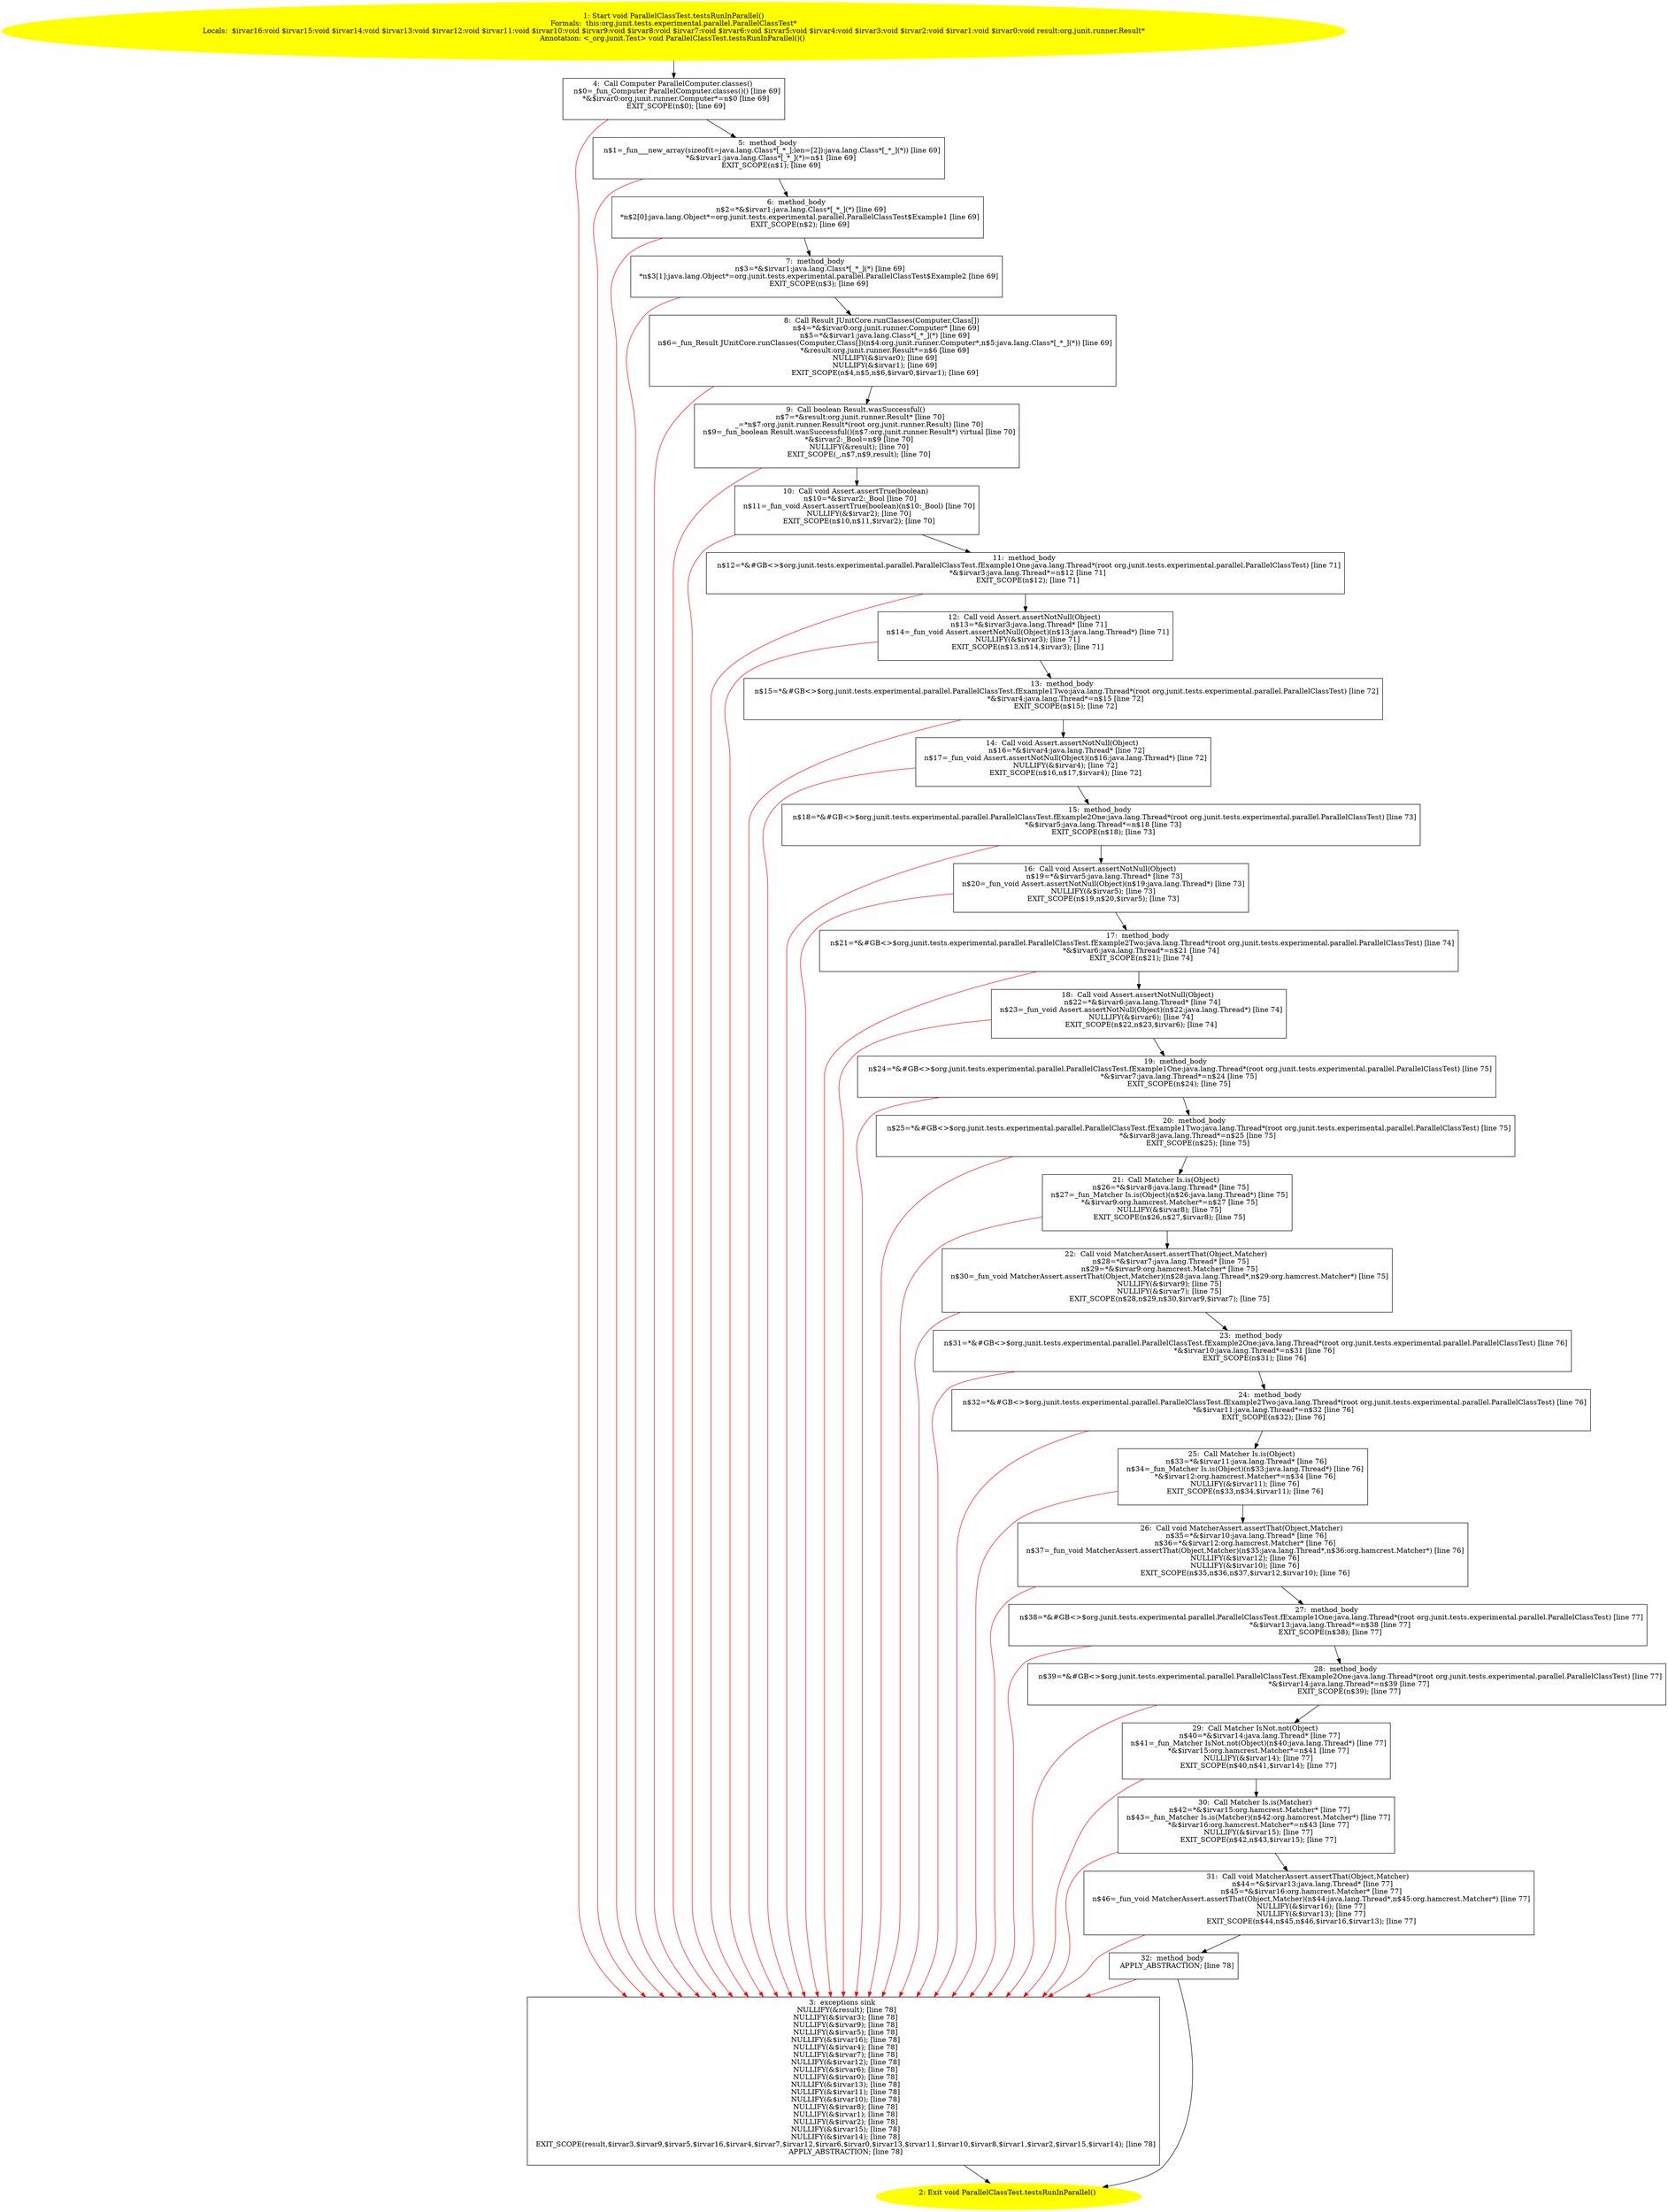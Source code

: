 /* @generated */
digraph cfg {
"org.junit.tests.experimental.parallel.ParallelClassTest.testsRunInParallel():void.34040935887ca041732b80ee41cfc1ca_1" [label="1: Start void ParallelClassTest.testsRunInParallel()\nFormals:  this:org.junit.tests.experimental.parallel.ParallelClassTest*\nLocals:  $irvar16:void $irvar15:void $irvar14:void $irvar13:void $irvar12:void $irvar11:void $irvar10:void $irvar9:void $irvar8:void $irvar7:void $irvar6:void $irvar5:void $irvar4:void $irvar3:void $irvar2:void $irvar1:void $irvar0:void result:org.junit.runner.Result*\nAnnotation: <_org.junit.Test> void ParallelClassTest.testsRunInParallel()() \n  " color=yellow style=filled]
	

	 "org.junit.tests.experimental.parallel.ParallelClassTest.testsRunInParallel():void.34040935887ca041732b80ee41cfc1ca_1" -> "org.junit.tests.experimental.parallel.ParallelClassTest.testsRunInParallel():void.34040935887ca041732b80ee41cfc1ca_4" ;
"org.junit.tests.experimental.parallel.ParallelClassTest.testsRunInParallel():void.34040935887ca041732b80ee41cfc1ca_2" [label="2: Exit void ParallelClassTest.testsRunInParallel() \n  " color=yellow style=filled]
	

"org.junit.tests.experimental.parallel.ParallelClassTest.testsRunInParallel():void.34040935887ca041732b80ee41cfc1ca_3" [label="3:  exceptions sink \n   NULLIFY(&result); [line 78]\n  NULLIFY(&$irvar3); [line 78]\n  NULLIFY(&$irvar9); [line 78]\n  NULLIFY(&$irvar5); [line 78]\n  NULLIFY(&$irvar16); [line 78]\n  NULLIFY(&$irvar4); [line 78]\n  NULLIFY(&$irvar7); [line 78]\n  NULLIFY(&$irvar12); [line 78]\n  NULLIFY(&$irvar6); [line 78]\n  NULLIFY(&$irvar0); [line 78]\n  NULLIFY(&$irvar13); [line 78]\n  NULLIFY(&$irvar11); [line 78]\n  NULLIFY(&$irvar10); [line 78]\n  NULLIFY(&$irvar8); [line 78]\n  NULLIFY(&$irvar1); [line 78]\n  NULLIFY(&$irvar2); [line 78]\n  NULLIFY(&$irvar15); [line 78]\n  NULLIFY(&$irvar14); [line 78]\n  EXIT_SCOPE(result,$irvar3,$irvar9,$irvar5,$irvar16,$irvar4,$irvar7,$irvar12,$irvar6,$irvar0,$irvar13,$irvar11,$irvar10,$irvar8,$irvar1,$irvar2,$irvar15,$irvar14); [line 78]\n  APPLY_ABSTRACTION; [line 78]\n " shape="box"]
	

	 "org.junit.tests.experimental.parallel.ParallelClassTest.testsRunInParallel():void.34040935887ca041732b80ee41cfc1ca_3" -> "org.junit.tests.experimental.parallel.ParallelClassTest.testsRunInParallel():void.34040935887ca041732b80ee41cfc1ca_2" ;
"org.junit.tests.experimental.parallel.ParallelClassTest.testsRunInParallel():void.34040935887ca041732b80ee41cfc1ca_4" [label="4:  Call Computer ParallelComputer.classes() \n   n$0=_fun_Computer ParallelComputer.classes()() [line 69]\n  *&$irvar0:org.junit.runner.Computer*=n$0 [line 69]\n  EXIT_SCOPE(n$0); [line 69]\n " shape="box"]
	

	 "org.junit.tests.experimental.parallel.ParallelClassTest.testsRunInParallel():void.34040935887ca041732b80ee41cfc1ca_4" -> "org.junit.tests.experimental.parallel.ParallelClassTest.testsRunInParallel():void.34040935887ca041732b80ee41cfc1ca_5" ;
	 "org.junit.tests.experimental.parallel.ParallelClassTest.testsRunInParallel():void.34040935887ca041732b80ee41cfc1ca_4" -> "org.junit.tests.experimental.parallel.ParallelClassTest.testsRunInParallel():void.34040935887ca041732b80ee41cfc1ca_3" [color="red" ];
"org.junit.tests.experimental.parallel.ParallelClassTest.testsRunInParallel():void.34040935887ca041732b80ee41cfc1ca_5" [label="5:  method_body \n   n$1=_fun___new_array(sizeof(t=java.lang.Class*[_*_];len=[2]):java.lang.Class*[_*_](*)) [line 69]\n  *&$irvar1:java.lang.Class*[_*_](*)=n$1 [line 69]\n  EXIT_SCOPE(n$1); [line 69]\n " shape="box"]
	

	 "org.junit.tests.experimental.parallel.ParallelClassTest.testsRunInParallel():void.34040935887ca041732b80ee41cfc1ca_5" -> "org.junit.tests.experimental.parallel.ParallelClassTest.testsRunInParallel():void.34040935887ca041732b80ee41cfc1ca_6" ;
	 "org.junit.tests.experimental.parallel.ParallelClassTest.testsRunInParallel():void.34040935887ca041732b80ee41cfc1ca_5" -> "org.junit.tests.experimental.parallel.ParallelClassTest.testsRunInParallel():void.34040935887ca041732b80ee41cfc1ca_3" [color="red" ];
"org.junit.tests.experimental.parallel.ParallelClassTest.testsRunInParallel():void.34040935887ca041732b80ee41cfc1ca_6" [label="6:  method_body \n   n$2=*&$irvar1:java.lang.Class*[_*_](*) [line 69]\n  *n$2[0]:java.lang.Object*=org.junit.tests.experimental.parallel.ParallelClassTest$Example1 [line 69]\n  EXIT_SCOPE(n$2); [line 69]\n " shape="box"]
	

	 "org.junit.tests.experimental.parallel.ParallelClassTest.testsRunInParallel():void.34040935887ca041732b80ee41cfc1ca_6" -> "org.junit.tests.experimental.parallel.ParallelClassTest.testsRunInParallel():void.34040935887ca041732b80ee41cfc1ca_7" ;
	 "org.junit.tests.experimental.parallel.ParallelClassTest.testsRunInParallel():void.34040935887ca041732b80ee41cfc1ca_6" -> "org.junit.tests.experimental.parallel.ParallelClassTest.testsRunInParallel():void.34040935887ca041732b80ee41cfc1ca_3" [color="red" ];
"org.junit.tests.experimental.parallel.ParallelClassTest.testsRunInParallel():void.34040935887ca041732b80ee41cfc1ca_7" [label="7:  method_body \n   n$3=*&$irvar1:java.lang.Class*[_*_](*) [line 69]\n  *n$3[1]:java.lang.Object*=org.junit.tests.experimental.parallel.ParallelClassTest$Example2 [line 69]\n  EXIT_SCOPE(n$3); [line 69]\n " shape="box"]
	

	 "org.junit.tests.experimental.parallel.ParallelClassTest.testsRunInParallel():void.34040935887ca041732b80ee41cfc1ca_7" -> "org.junit.tests.experimental.parallel.ParallelClassTest.testsRunInParallel():void.34040935887ca041732b80ee41cfc1ca_8" ;
	 "org.junit.tests.experimental.parallel.ParallelClassTest.testsRunInParallel():void.34040935887ca041732b80ee41cfc1ca_7" -> "org.junit.tests.experimental.parallel.ParallelClassTest.testsRunInParallel():void.34040935887ca041732b80ee41cfc1ca_3" [color="red" ];
"org.junit.tests.experimental.parallel.ParallelClassTest.testsRunInParallel():void.34040935887ca041732b80ee41cfc1ca_8" [label="8:  Call Result JUnitCore.runClasses(Computer,Class[]) \n   n$4=*&$irvar0:org.junit.runner.Computer* [line 69]\n  n$5=*&$irvar1:java.lang.Class*[_*_](*) [line 69]\n  n$6=_fun_Result JUnitCore.runClasses(Computer,Class[])(n$4:org.junit.runner.Computer*,n$5:java.lang.Class*[_*_](*)) [line 69]\n  *&result:org.junit.runner.Result*=n$6 [line 69]\n  NULLIFY(&$irvar0); [line 69]\n  NULLIFY(&$irvar1); [line 69]\n  EXIT_SCOPE(n$4,n$5,n$6,$irvar0,$irvar1); [line 69]\n " shape="box"]
	

	 "org.junit.tests.experimental.parallel.ParallelClassTest.testsRunInParallel():void.34040935887ca041732b80ee41cfc1ca_8" -> "org.junit.tests.experimental.parallel.ParallelClassTest.testsRunInParallel():void.34040935887ca041732b80ee41cfc1ca_9" ;
	 "org.junit.tests.experimental.parallel.ParallelClassTest.testsRunInParallel():void.34040935887ca041732b80ee41cfc1ca_8" -> "org.junit.tests.experimental.parallel.ParallelClassTest.testsRunInParallel():void.34040935887ca041732b80ee41cfc1ca_3" [color="red" ];
"org.junit.tests.experimental.parallel.ParallelClassTest.testsRunInParallel():void.34040935887ca041732b80ee41cfc1ca_9" [label="9:  Call boolean Result.wasSuccessful() \n   n$7=*&result:org.junit.runner.Result* [line 70]\n  _=*n$7:org.junit.runner.Result*(root org.junit.runner.Result) [line 70]\n  n$9=_fun_boolean Result.wasSuccessful()(n$7:org.junit.runner.Result*) virtual [line 70]\n  *&$irvar2:_Bool=n$9 [line 70]\n  NULLIFY(&result); [line 70]\n  EXIT_SCOPE(_,n$7,n$9,result); [line 70]\n " shape="box"]
	

	 "org.junit.tests.experimental.parallel.ParallelClassTest.testsRunInParallel():void.34040935887ca041732b80ee41cfc1ca_9" -> "org.junit.tests.experimental.parallel.ParallelClassTest.testsRunInParallel():void.34040935887ca041732b80ee41cfc1ca_10" ;
	 "org.junit.tests.experimental.parallel.ParallelClassTest.testsRunInParallel():void.34040935887ca041732b80ee41cfc1ca_9" -> "org.junit.tests.experimental.parallel.ParallelClassTest.testsRunInParallel():void.34040935887ca041732b80ee41cfc1ca_3" [color="red" ];
"org.junit.tests.experimental.parallel.ParallelClassTest.testsRunInParallel():void.34040935887ca041732b80ee41cfc1ca_10" [label="10:  Call void Assert.assertTrue(boolean) \n   n$10=*&$irvar2:_Bool [line 70]\n  n$11=_fun_void Assert.assertTrue(boolean)(n$10:_Bool) [line 70]\n  NULLIFY(&$irvar2); [line 70]\n  EXIT_SCOPE(n$10,n$11,$irvar2); [line 70]\n " shape="box"]
	

	 "org.junit.tests.experimental.parallel.ParallelClassTest.testsRunInParallel():void.34040935887ca041732b80ee41cfc1ca_10" -> "org.junit.tests.experimental.parallel.ParallelClassTest.testsRunInParallel():void.34040935887ca041732b80ee41cfc1ca_11" ;
	 "org.junit.tests.experimental.parallel.ParallelClassTest.testsRunInParallel():void.34040935887ca041732b80ee41cfc1ca_10" -> "org.junit.tests.experimental.parallel.ParallelClassTest.testsRunInParallel():void.34040935887ca041732b80ee41cfc1ca_3" [color="red" ];
"org.junit.tests.experimental.parallel.ParallelClassTest.testsRunInParallel():void.34040935887ca041732b80ee41cfc1ca_11" [label="11:  method_body \n   n$12=*&#GB<>$org.junit.tests.experimental.parallel.ParallelClassTest.fExample1One:java.lang.Thread*(root org.junit.tests.experimental.parallel.ParallelClassTest) [line 71]\n  *&$irvar3:java.lang.Thread*=n$12 [line 71]\n  EXIT_SCOPE(n$12); [line 71]\n " shape="box"]
	

	 "org.junit.tests.experimental.parallel.ParallelClassTest.testsRunInParallel():void.34040935887ca041732b80ee41cfc1ca_11" -> "org.junit.tests.experimental.parallel.ParallelClassTest.testsRunInParallel():void.34040935887ca041732b80ee41cfc1ca_12" ;
	 "org.junit.tests.experimental.parallel.ParallelClassTest.testsRunInParallel():void.34040935887ca041732b80ee41cfc1ca_11" -> "org.junit.tests.experimental.parallel.ParallelClassTest.testsRunInParallel():void.34040935887ca041732b80ee41cfc1ca_3" [color="red" ];
"org.junit.tests.experimental.parallel.ParallelClassTest.testsRunInParallel():void.34040935887ca041732b80ee41cfc1ca_12" [label="12:  Call void Assert.assertNotNull(Object) \n   n$13=*&$irvar3:java.lang.Thread* [line 71]\n  n$14=_fun_void Assert.assertNotNull(Object)(n$13:java.lang.Thread*) [line 71]\n  NULLIFY(&$irvar3); [line 71]\n  EXIT_SCOPE(n$13,n$14,$irvar3); [line 71]\n " shape="box"]
	

	 "org.junit.tests.experimental.parallel.ParallelClassTest.testsRunInParallel():void.34040935887ca041732b80ee41cfc1ca_12" -> "org.junit.tests.experimental.parallel.ParallelClassTest.testsRunInParallel():void.34040935887ca041732b80ee41cfc1ca_13" ;
	 "org.junit.tests.experimental.parallel.ParallelClassTest.testsRunInParallel():void.34040935887ca041732b80ee41cfc1ca_12" -> "org.junit.tests.experimental.parallel.ParallelClassTest.testsRunInParallel():void.34040935887ca041732b80ee41cfc1ca_3" [color="red" ];
"org.junit.tests.experimental.parallel.ParallelClassTest.testsRunInParallel():void.34040935887ca041732b80ee41cfc1ca_13" [label="13:  method_body \n   n$15=*&#GB<>$org.junit.tests.experimental.parallel.ParallelClassTest.fExample1Two:java.lang.Thread*(root org.junit.tests.experimental.parallel.ParallelClassTest) [line 72]\n  *&$irvar4:java.lang.Thread*=n$15 [line 72]\n  EXIT_SCOPE(n$15); [line 72]\n " shape="box"]
	

	 "org.junit.tests.experimental.parallel.ParallelClassTest.testsRunInParallel():void.34040935887ca041732b80ee41cfc1ca_13" -> "org.junit.tests.experimental.parallel.ParallelClassTest.testsRunInParallel():void.34040935887ca041732b80ee41cfc1ca_14" ;
	 "org.junit.tests.experimental.parallel.ParallelClassTest.testsRunInParallel():void.34040935887ca041732b80ee41cfc1ca_13" -> "org.junit.tests.experimental.parallel.ParallelClassTest.testsRunInParallel():void.34040935887ca041732b80ee41cfc1ca_3" [color="red" ];
"org.junit.tests.experimental.parallel.ParallelClassTest.testsRunInParallel():void.34040935887ca041732b80ee41cfc1ca_14" [label="14:  Call void Assert.assertNotNull(Object) \n   n$16=*&$irvar4:java.lang.Thread* [line 72]\n  n$17=_fun_void Assert.assertNotNull(Object)(n$16:java.lang.Thread*) [line 72]\n  NULLIFY(&$irvar4); [line 72]\n  EXIT_SCOPE(n$16,n$17,$irvar4); [line 72]\n " shape="box"]
	

	 "org.junit.tests.experimental.parallel.ParallelClassTest.testsRunInParallel():void.34040935887ca041732b80ee41cfc1ca_14" -> "org.junit.tests.experimental.parallel.ParallelClassTest.testsRunInParallel():void.34040935887ca041732b80ee41cfc1ca_15" ;
	 "org.junit.tests.experimental.parallel.ParallelClassTest.testsRunInParallel():void.34040935887ca041732b80ee41cfc1ca_14" -> "org.junit.tests.experimental.parallel.ParallelClassTest.testsRunInParallel():void.34040935887ca041732b80ee41cfc1ca_3" [color="red" ];
"org.junit.tests.experimental.parallel.ParallelClassTest.testsRunInParallel():void.34040935887ca041732b80ee41cfc1ca_15" [label="15:  method_body \n   n$18=*&#GB<>$org.junit.tests.experimental.parallel.ParallelClassTest.fExample2One:java.lang.Thread*(root org.junit.tests.experimental.parallel.ParallelClassTest) [line 73]\n  *&$irvar5:java.lang.Thread*=n$18 [line 73]\n  EXIT_SCOPE(n$18); [line 73]\n " shape="box"]
	

	 "org.junit.tests.experimental.parallel.ParallelClassTest.testsRunInParallel():void.34040935887ca041732b80ee41cfc1ca_15" -> "org.junit.tests.experimental.parallel.ParallelClassTest.testsRunInParallel():void.34040935887ca041732b80ee41cfc1ca_16" ;
	 "org.junit.tests.experimental.parallel.ParallelClassTest.testsRunInParallel():void.34040935887ca041732b80ee41cfc1ca_15" -> "org.junit.tests.experimental.parallel.ParallelClassTest.testsRunInParallel():void.34040935887ca041732b80ee41cfc1ca_3" [color="red" ];
"org.junit.tests.experimental.parallel.ParallelClassTest.testsRunInParallel():void.34040935887ca041732b80ee41cfc1ca_16" [label="16:  Call void Assert.assertNotNull(Object) \n   n$19=*&$irvar5:java.lang.Thread* [line 73]\n  n$20=_fun_void Assert.assertNotNull(Object)(n$19:java.lang.Thread*) [line 73]\n  NULLIFY(&$irvar5); [line 73]\n  EXIT_SCOPE(n$19,n$20,$irvar5); [line 73]\n " shape="box"]
	

	 "org.junit.tests.experimental.parallel.ParallelClassTest.testsRunInParallel():void.34040935887ca041732b80ee41cfc1ca_16" -> "org.junit.tests.experimental.parallel.ParallelClassTest.testsRunInParallel():void.34040935887ca041732b80ee41cfc1ca_17" ;
	 "org.junit.tests.experimental.parallel.ParallelClassTest.testsRunInParallel():void.34040935887ca041732b80ee41cfc1ca_16" -> "org.junit.tests.experimental.parallel.ParallelClassTest.testsRunInParallel():void.34040935887ca041732b80ee41cfc1ca_3" [color="red" ];
"org.junit.tests.experimental.parallel.ParallelClassTest.testsRunInParallel():void.34040935887ca041732b80ee41cfc1ca_17" [label="17:  method_body \n   n$21=*&#GB<>$org.junit.tests.experimental.parallel.ParallelClassTest.fExample2Two:java.lang.Thread*(root org.junit.tests.experimental.parallel.ParallelClassTest) [line 74]\n  *&$irvar6:java.lang.Thread*=n$21 [line 74]\n  EXIT_SCOPE(n$21); [line 74]\n " shape="box"]
	

	 "org.junit.tests.experimental.parallel.ParallelClassTest.testsRunInParallel():void.34040935887ca041732b80ee41cfc1ca_17" -> "org.junit.tests.experimental.parallel.ParallelClassTest.testsRunInParallel():void.34040935887ca041732b80ee41cfc1ca_18" ;
	 "org.junit.tests.experimental.parallel.ParallelClassTest.testsRunInParallel():void.34040935887ca041732b80ee41cfc1ca_17" -> "org.junit.tests.experimental.parallel.ParallelClassTest.testsRunInParallel():void.34040935887ca041732b80ee41cfc1ca_3" [color="red" ];
"org.junit.tests.experimental.parallel.ParallelClassTest.testsRunInParallel():void.34040935887ca041732b80ee41cfc1ca_18" [label="18:  Call void Assert.assertNotNull(Object) \n   n$22=*&$irvar6:java.lang.Thread* [line 74]\n  n$23=_fun_void Assert.assertNotNull(Object)(n$22:java.lang.Thread*) [line 74]\n  NULLIFY(&$irvar6); [line 74]\n  EXIT_SCOPE(n$22,n$23,$irvar6); [line 74]\n " shape="box"]
	

	 "org.junit.tests.experimental.parallel.ParallelClassTest.testsRunInParallel():void.34040935887ca041732b80ee41cfc1ca_18" -> "org.junit.tests.experimental.parallel.ParallelClassTest.testsRunInParallel():void.34040935887ca041732b80ee41cfc1ca_19" ;
	 "org.junit.tests.experimental.parallel.ParallelClassTest.testsRunInParallel():void.34040935887ca041732b80ee41cfc1ca_18" -> "org.junit.tests.experimental.parallel.ParallelClassTest.testsRunInParallel():void.34040935887ca041732b80ee41cfc1ca_3" [color="red" ];
"org.junit.tests.experimental.parallel.ParallelClassTest.testsRunInParallel():void.34040935887ca041732b80ee41cfc1ca_19" [label="19:  method_body \n   n$24=*&#GB<>$org.junit.tests.experimental.parallel.ParallelClassTest.fExample1One:java.lang.Thread*(root org.junit.tests.experimental.parallel.ParallelClassTest) [line 75]\n  *&$irvar7:java.lang.Thread*=n$24 [line 75]\n  EXIT_SCOPE(n$24); [line 75]\n " shape="box"]
	

	 "org.junit.tests.experimental.parallel.ParallelClassTest.testsRunInParallel():void.34040935887ca041732b80ee41cfc1ca_19" -> "org.junit.tests.experimental.parallel.ParallelClassTest.testsRunInParallel():void.34040935887ca041732b80ee41cfc1ca_20" ;
	 "org.junit.tests.experimental.parallel.ParallelClassTest.testsRunInParallel():void.34040935887ca041732b80ee41cfc1ca_19" -> "org.junit.tests.experimental.parallel.ParallelClassTest.testsRunInParallel():void.34040935887ca041732b80ee41cfc1ca_3" [color="red" ];
"org.junit.tests.experimental.parallel.ParallelClassTest.testsRunInParallel():void.34040935887ca041732b80ee41cfc1ca_20" [label="20:  method_body \n   n$25=*&#GB<>$org.junit.tests.experimental.parallel.ParallelClassTest.fExample1Two:java.lang.Thread*(root org.junit.tests.experimental.parallel.ParallelClassTest) [line 75]\n  *&$irvar8:java.lang.Thread*=n$25 [line 75]\n  EXIT_SCOPE(n$25); [line 75]\n " shape="box"]
	

	 "org.junit.tests.experimental.parallel.ParallelClassTest.testsRunInParallel():void.34040935887ca041732b80ee41cfc1ca_20" -> "org.junit.tests.experimental.parallel.ParallelClassTest.testsRunInParallel():void.34040935887ca041732b80ee41cfc1ca_21" ;
	 "org.junit.tests.experimental.parallel.ParallelClassTest.testsRunInParallel():void.34040935887ca041732b80ee41cfc1ca_20" -> "org.junit.tests.experimental.parallel.ParallelClassTest.testsRunInParallel():void.34040935887ca041732b80ee41cfc1ca_3" [color="red" ];
"org.junit.tests.experimental.parallel.ParallelClassTest.testsRunInParallel():void.34040935887ca041732b80ee41cfc1ca_21" [label="21:  Call Matcher Is.is(Object) \n   n$26=*&$irvar8:java.lang.Thread* [line 75]\n  n$27=_fun_Matcher Is.is(Object)(n$26:java.lang.Thread*) [line 75]\n  *&$irvar9:org.hamcrest.Matcher*=n$27 [line 75]\n  NULLIFY(&$irvar8); [line 75]\n  EXIT_SCOPE(n$26,n$27,$irvar8); [line 75]\n " shape="box"]
	

	 "org.junit.tests.experimental.parallel.ParallelClassTest.testsRunInParallel():void.34040935887ca041732b80ee41cfc1ca_21" -> "org.junit.tests.experimental.parallel.ParallelClassTest.testsRunInParallel():void.34040935887ca041732b80ee41cfc1ca_22" ;
	 "org.junit.tests.experimental.parallel.ParallelClassTest.testsRunInParallel():void.34040935887ca041732b80ee41cfc1ca_21" -> "org.junit.tests.experimental.parallel.ParallelClassTest.testsRunInParallel():void.34040935887ca041732b80ee41cfc1ca_3" [color="red" ];
"org.junit.tests.experimental.parallel.ParallelClassTest.testsRunInParallel():void.34040935887ca041732b80ee41cfc1ca_22" [label="22:  Call void MatcherAssert.assertThat(Object,Matcher) \n   n$28=*&$irvar7:java.lang.Thread* [line 75]\n  n$29=*&$irvar9:org.hamcrest.Matcher* [line 75]\n  n$30=_fun_void MatcherAssert.assertThat(Object,Matcher)(n$28:java.lang.Thread*,n$29:org.hamcrest.Matcher*) [line 75]\n  NULLIFY(&$irvar9); [line 75]\n  NULLIFY(&$irvar7); [line 75]\n  EXIT_SCOPE(n$28,n$29,n$30,$irvar9,$irvar7); [line 75]\n " shape="box"]
	

	 "org.junit.tests.experimental.parallel.ParallelClassTest.testsRunInParallel():void.34040935887ca041732b80ee41cfc1ca_22" -> "org.junit.tests.experimental.parallel.ParallelClassTest.testsRunInParallel():void.34040935887ca041732b80ee41cfc1ca_23" ;
	 "org.junit.tests.experimental.parallel.ParallelClassTest.testsRunInParallel():void.34040935887ca041732b80ee41cfc1ca_22" -> "org.junit.tests.experimental.parallel.ParallelClassTest.testsRunInParallel():void.34040935887ca041732b80ee41cfc1ca_3" [color="red" ];
"org.junit.tests.experimental.parallel.ParallelClassTest.testsRunInParallel():void.34040935887ca041732b80ee41cfc1ca_23" [label="23:  method_body \n   n$31=*&#GB<>$org.junit.tests.experimental.parallel.ParallelClassTest.fExample2One:java.lang.Thread*(root org.junit.tests.experimental.parallel.ParallelClassTest) [line 76]\n  *&$irvar10:java.lang.Thread*=n$31 [line 76]\n  EXIT_SCOPE(n$31); [line 76]\n " shape="box"]
	

	 "org.junit.tests.experimental.parallel.ParallelClassTest.testsRunInParallel():void.34040935887ca041732b80ee41cfc1ca_23" -> "org.junit.tests.experimental.parallel.ParallelClassTest.testsRunInParallel():void.34040935887ca041732b80ee41cfc1ca_24" ;
	 "org.junit.tests.experimental.parallel.ParallelClassTest.testsRunInParallel():void.34040935887ca041732b80ee41cfc1ca_23" -> "org.junit.tests.experimental.parallel.ParallelClassTest.testsRunInParallel():void.34040935887ca041732b80ee41cfc1ca_3" [color="red" ];
"org.junit.tests.experimental.parallel.ParallelClassTest.testsRunInParallel():void.34040935887ca041732b80ee41cfc1ca_24" [label="24:  method_body \n   n$32=*&#GB<>$org.junit.tests.experimental.parallel.ParallelClassTest.fExample2Two:java.lang.Thread*(root org.junit.tests.experimental.parallel.ParallelClassTest) [line 76]\n  *&$irvar11:java.lang.Thread*=n$32 [line 76]\n  EXIT_SCOPE(n$32); [line 76]\n " shape="box"]
	

	 "org.junit.tests.experimental.parallel.ParallelClassTest.testsRunInParallel():void.34040935887ca041732b80ee41cfc1ca_24" -> "org.junit.tests.experimental.parallel.ParallelClassTest.testsRunInParallel():void.34040935887ca041732b80ee41cfc1ca_25" ;
	 "org.junit.tests.experimental.parallel.ParallelClassTest.testsRunInParallel():void.34040935887ca041732b80ee41cfc1ca_24" -> "org.junit.tests.experimental.parallel.ParallelClassTest.testsRunInParallel():void.34040935887ca041732b80ee41cfc1ca_3" [color="red" ];
"org.junit.tests.experimental.parallel.ParallelClassTest.testsRunInParallel():void.34040935887ca041732b80ee41cfc1ca_25" [label="25:  Call Matcher Is.is(Object) \n   n$33=*&$irvar11:java.lang.Thread* [line 76]\n  n$34=_fun_Matcher Is.is(Object)(n$33:java.lang.Thread*) [line 76]\n  *&$irvar12:org.hamcrest.Matcher*=n$34 [line 76]\n  NULLIFY(&$irvar11); [line 76]\n  EXIT_SCOPE(n$33,n$34,$irvar11); [line 76]\n " shape="box"]
	

	 "org.junit.tests.experimental.parallel.ParallelClassTest.testsRunInParallel():void.34040935887ca041732b80ee41cfc1ca_25" -> "org.junit.tests.experimental.parallel.ParallelClassTest.testsRunInParallel():void.34040935887ca041732b80ee41cfc1ca_26" ;
	 "org.junit.tests.experimental.parallel.ParallelClassTest.testsRunInParallel():void.34040935887ca041732b80ee41cfc1ca_25" -> "org.junit.tests.experimental.parallel.ParallelClassTest.testsRunInParallel():void.34040935887ca041732b80ee41cfc1ca_3" [color="red" ];
"org.junit.tests.experimental.parallel.ParallelClassTest.testsRunInParallel():void.34040935887ca041732b80ee41cfc1ca_26" [label="26:  Call void MatcherAssert.assertThat(Object,Matcher) \n   n$35=*&$irvar10:java.lang.Thread* [line 76]\n  n$36=*&$irvar12:org.hamcrest.Matcher* [line 76]\n  n$37=_fun_void MatcherAssert.assertThat(Object,Matcher)(n$35:java.lang.Thread*,n$36:org.hamcrest.Matcher*) [line 76]\n  NULLIFY(&$irvar12); [line 76]\n  NULLIFY(&$irvar10); [line 76]\n  EXIT_SCOPE(n$35,n$36,n$37,$irvar12,$irvar10); [line 76]\n " shape="box"]
	

	 "org.junit.tests.experimental.parallel.ParallelClassTest.testsRunInParallel():void.34040935887ca041732b80ee41cfc1ca_26" -> "org.junit.tests.experimental.parallel.ParallelClassTest.testsRunInParallel():void.34040935887ca041732b80ee41cfc1ca_27" ;
	 "org.junit.tests.experimental.parallel.ParallelClassTest.testsRunInParallel():void.34040935887ca041732b80ee41cfc1ca_26" -> "org.junit.tests.experimental.parallel.ParallelClassTest.testsRunInParallel():void.34040935887ca041732b80ee41cfc1ca_3" [color="red" ];
"org.junit.tests.experimental.parallel.ParallelClassTest.testsRunInParallel():void.34040935887ca041732b80ee41cfc1ca_27" [label="27:  method_body \n   n$38=*&#GB<>$org.junit.tests.experimental.parallel.ParallelClassTest.fExample1One:java.lang.Thread*(root org.junit.tests.experimental.parallel.ParallelClassTest) [line 77]\n  *&$irvar13:java.lang.Thread*=n$38 [line 77]\n  EXIT_SCOPE(n$38); [line 77]\n " shape="box"]
	

	 "org.junit.tests.experimental.parallel.ParallelClassTest.testsRunInParallel():void.34040935887ca041732b80ee41cfc1ca_27" -> "org.junit.tests.experimental.parallel.ParallelClassTest.testsRunInParallel():void.34040935887ca041732b80ee41cfc1ca_28" ;
	 "org.junit.tests.experimental.parallel.ParallelClassTest.testsRunInParallel():void.34040935887ca041732b80ee41cfc1ca_27" -> "org.junit.tests.experimental.parallel.ParallelClassTest.testsRunInParallel():void.34040935887ca041732b80ee41cfc1ca_3" [color="red" ];
"org.junit.tests.experimental.parallel.ParallelClassTest.testsRunInParallel():void.34040935887ca041732b80ee41cfc1ca_28" [label="28:  method_body \n   n$39=*&#GB<>$org.junit.tests.experimental.parallel.ParallelClassTest.fExample2One:java.lang.Thread*(root org.junit.tests.experimental.parallel.ParallelClassTest) [line 77]\n  *&$irvar14:java.lang.Thread*=n$39 [line 77]\n  EXIT_SCOPE(n$39); [line 77]\n " shape="box"]
	

	 "org.junit.tests.experimental.parallel.ParallelClassTest.testsRunInParallel():void.34040935887ca041732b80ee41cfc1ca_28" -> "org.junit.tests.experimental.parallel.ParallelClassTest.testsRunInParallel():void.34040935887ca041732b80ee41cfc1ca_29" ;
	 "org.junit.tests.experimental.parallel.ParallelClassTest.testsRunInParallel():void.34040935887ca041732b80ee41cfc1ca_28" -> "org.junit.tests.experimental.parallel.ParallelClassTest.testsRunInParallel():void.34040935887ca041732b80ee41cfc1ca_3" [color="red" ];
"org.junit.tests.experimental.parallel.ParallelClassTest.testsRunInParallel():void.34040935887ca041732b80ee41cfc1ca_29" [label="29:  Call Matcher IsNot.not(Object) \n   n$40=*&$irvar14:java.lang.Thread* [line 77]\n  n$41=_fun_Matcher IsNot.not(Object)(n$40:java.lang.Thread*) [line 77]\n  *&$irvar15:org.hamcrest.Matcher*=n$41 [line 77]\n  NULLIFY(&$irvar14); [line 77]\n  EXIT_SCOPE(n$40,n$41,$irvar14); [line 77]\n " shape="box"]
	

	 "org.junit.tests.experimental.parallel.ParallelClassTest.testsRunInParallel():void.34040935887ca041732b80ee41cfc1ca_29" -> "org.junit.tests.experimental.parallel.ParallelClassTest.testsRunInParallel():void.34040935887ca041732b80ee41cfc1ca_30" ;
	 "org.junit.tests.experimental.parallel.ParallelClassTest.testsRunInParallel():void.34040935887ca041732b80ee41cfc1ca_29" -> "org.junit.tests.experimental.parallel.ParallelClassTest.testsRunInParallel():void.34040935887ca041732b80ee41cfc1ca_3" [color="red" ];
"org.junit.tests.experimental.parallel.ParallelClassTest.testsRunInParallel():void.34040935887ca041732b80ee41cfc1ca_30" [label="30:  Call Matcher Is.is(Matcher) \n   n$42=*&$irvar15:org.hamcrest.Matcher* [line 77]\n  n$43=_fun_Matcher Is.is(Matcher)(n$42:org.hamcrest.Matcher*) [line 77]\n  *&$irvar16:org.hamcrest.Matcher*=n$43 [line 77]\n  NULLIFY(&$irvar15); [line 77]\n  EXIT_SCOPE(n$42,n$43,$irvar15); [line 77]\n " shape="box"]
	

	 "org.junit.tests.experimental.parallel.ParallelClassTest.testsRunInParallel():void.34040935887ca041732b80ee41cfc1ca_30" -> "org.junit.tests.experimental.parallel.ParallelClassTest.testsRunInParallel():void.34040935887ca041732b80ee41cfc1ca_31" ;
	 "org.junit.tests.experimental.parallel.ParallelClassTest.testsRunInParallel():void.34040935887ca041732b80ee41cfc1ca_30" -> "org.junit.tests.experimental.parallel.ParallelClassTest.testsRunInParallel():void.34040935887ca041732b80ee41cfc1ca_3" [color="red" ];
"org.junit.tests.experimental.parallel.ParallelClassTest.testsRunInParallel():void.34040935887ca041732b80ee41cfc1ca_31" [label="31:  Call void MatcherAssert.assertThat(Object,Matcher) \n   n$44=*&$irvar13:java.lang.Thread* [line 77]\n  n$45=*&$irvar16:org.hamcrest.Matcher* [line 77]\n  n$46=_fun_void MatcherAssert.assertThat(Object,Matcher)(n$44:java.lang.Thread*,n$45:org.hamcrest.Matcher*) [line 77]\n  NULLIFY(&$irvar16); [line 77]\n  NULLIFY(&$irvar13); [line 77]\n  EXIT_SCOPE(n$44,n$45,n$46,$irvar16,$irvar13); [line 77]\n " shape="box"]
	

	 "org.junit.tests.experimental.parallel.ParallelClassTest.testsRunInParallel():void.34040935887ca041732b80ee41cfc1ca_31" -> "org.junit.tests.experimental.parallel.ParallelClassTest.testsRunInParallel():void.34040935887ca041732b80ee41cfc1ca_32" ;
	 "org.junit.tests.experimental.parallel.ParallelClassTest.testsRunInParallel():void.34040935887ca041732b80ee41cfc1ca_31" -> "org.junit.tests.experimental.parallel.ParallelClassTest.testsRunInParallel():void.34040935887ca041732b80ee41cfc1ca_3" [color="red" ];
"org.junit.tests.experimental.parallel.ParallelClassTest.testsRunInParallel():void.34040935887ca041732b80ee41cfc1ca_32" [label="32:  method_body \n   APPLY_ABSTRACTION; [line 78]\n " shape="box"]
	

	 "org.junit.tests.experimental.parallel.ParallelClassTest.testsRunInParallel():void.34040935887ca041732b80ee41cfc1ca_32" -> "org.junit.tests.experimental.parallel.ParallelClassTest.testsRunInParallel():void.34040935887ca041732b80ee41cfc1ca_2" ;
	 "org.junit.tests.experimental.parallel.ParallelClassTest.testsRunInParallel():void.34040935887ca041732b80ee41cfc1ca_32" -> "org.junit.tests.experimental.parallel.ParallelClassTest.testsRunInParallel():void.34040935887ca041732b80ee41cfc1ca_3" [color="red" ];
}

